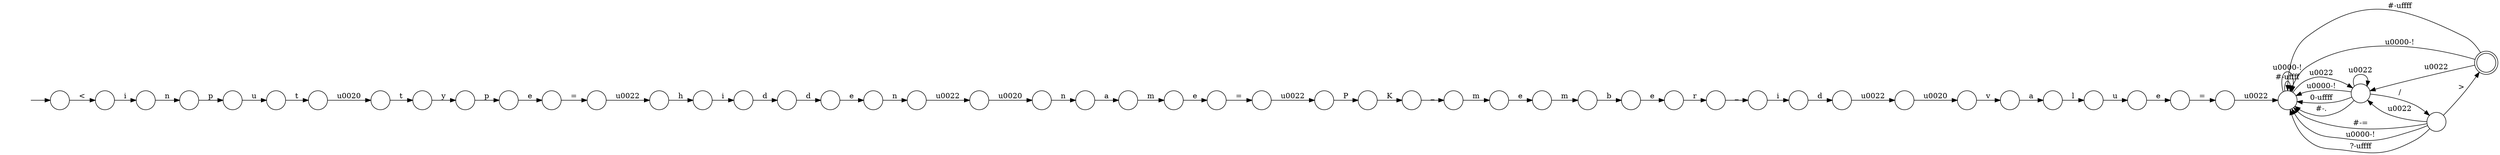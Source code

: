 digraph Automaton {
  rankdir = LR;
  0 [shape=circle,label=""];
  0 -> 48 [label="m"]
  1 [shape=circle,label=""];
  1 -> 17 [label="n"]
  2 [shape=circle,label=""];
  2 -> 33 [label="_"]
  3 [shape=circle,label=""];
  3 -> 45 [label="v"]
  4 [shape=circle,label=""];
  4 -> 9 [label="t"]
  5 [shape=doublecircle,label=""];
  5 -> 42 [label="\u0022"]
  5 -> 51 [label="#-\uffff"]
  5 -> 51 [label="\u0000-!"]
  6 [shape=circle,label=""];
  6 -> 49 [label="p"]
  7 [shape=circle,label=""];
  7 -> 14 [label="a"]
  8 [shape=circle,label=""];
  8 -> 42 [label="\u0022"]
  8 -> 51 [label="#-="]
  8 -> 51 [label="\u0000-!"]
  8 -> 5 [label=">"]
  8 -> 51 [label="?-\uffff"]
  9 [shape=circle,label=""];
  9 -> 18 [label="\u0020"]
  10 [shape=circle,label=""];
  10 -> 43 [label="\u0020"]
  11 [shape=circle,label=""];
  11 -> 25 [label="K"]
  12 [shape=circle,label=""];
  12 -> 2 [label="r"]
  13 [shape=circle,label=""];
  13 -> 3 [label="\u0020"]
  14 [shape=circle,label=""];
  14 -> 20 [label="m"]
  15 [shape=circle,label=""];
  15 -> 47 [label="\u0022"]
  16 [shape=circle,label=""];
  16 -> 34 [label="d"]
  17 [shape=circle,label=""];
  17 -> 10 [label="\u0022"]
  18 [shape=circle,label=""];
  18 -> 40 [label="t"]
  19 [shape=circle,label=""];
  19 -> 15 [label="="]
  20 [shape=circle,label=""];
  20 -> 21 [label="e"]
  21 [shape=circle,label=""];
  21 -> 41 [label="="]
  22 [shape=circle,label=""];
  initial [shape=plaintext,label=""];
  initial -> 22
  22 -> 28 [label="<"]
  23 [shape=circle,label=""];
  23 -> 19 [label="e"]
  24 [shape=circle,label=""];
  24 -> 1 [label="e"]
  25 [shape=circle,label=""];
  25 -> 30 [label="_"]
  26 [shape=circle,label=""];
  26 -> 0 [label="e"]
  27 [shape=circle,label=""];
  27 -> 11 [label="P"]
  28 [shape=circle,label=""];
  28 -> 38 [label="i"]
  29 [shape=circle,label=""];
  29 -> 35 [label="d"]
  30 [shape=circle,label=""];
  30 -> 26 [label="m"]
  31 [shape=circle,label=""];
  31 -> 12 [label="e"]
  32 [shape=circle,label=""];
  32 -> 23 [label="p"]
  33 [shape=circle,label=""];
  33 -> 16 [label="i"]
  34 [shape=circle,label=""];
  34 -> 13 [label="\u0022"]
  35 [shape=circle,label=""];
  35 -> 24 [label="d"]
  36 [shape=circle,label=""];
  36 -> 46 [label="e"]
  37 [shape=circle,label=""];
  37 -> 29 [label="i"]
  38 [shape=circle,label=""];
  38 -> 6 [label="n"]
  39 [shape=circle,label=""];
  39 -> 51 [label="\u0022"]
  40 [shape=circle,label=""];
  40 -> 32 [label="y"]
  41 [shape=circle,label=""];
  41 -> 27 [label="\u0022"]
  42 [shape=circle,label=""];
  42 -> 42 [label="\u0022"]
  42 -> 8 [label="/"]
  42 -> 51 [label="\u0000-!"]
  42 -> 51 [label="0-\uffff"]
  42 -> 51 [label="#-."]
  43 [shape=circle,label=""];
  43 -> 7 [label="n"]
  44 [shape=circle,label=""];
  44 -> 36 [label="u"]
  45 [shape=circle,label=""];
  45 -> 50 [label="a"]
  46 [shape=circle,label=""];
  46 -> 39 [label="="]
  47 [shape=circle,label=""];
  47 -> 37 [label="h"]
  48 [shape=circle,label=""];
  48 -> 31 [label="b"]
  49 [shape=circle,label=""];
  49 -> 4 [label="u"]
  50 [shape=circle,label=""];
  50 -> 44 [label="l"]
  51 [shape=circle,label=""];
  51 -> 42 [label="\u0022"]
  51 -> 51 [label="#-\uffff"]
  51 -> 51 [label="\u0000-!"]
}

